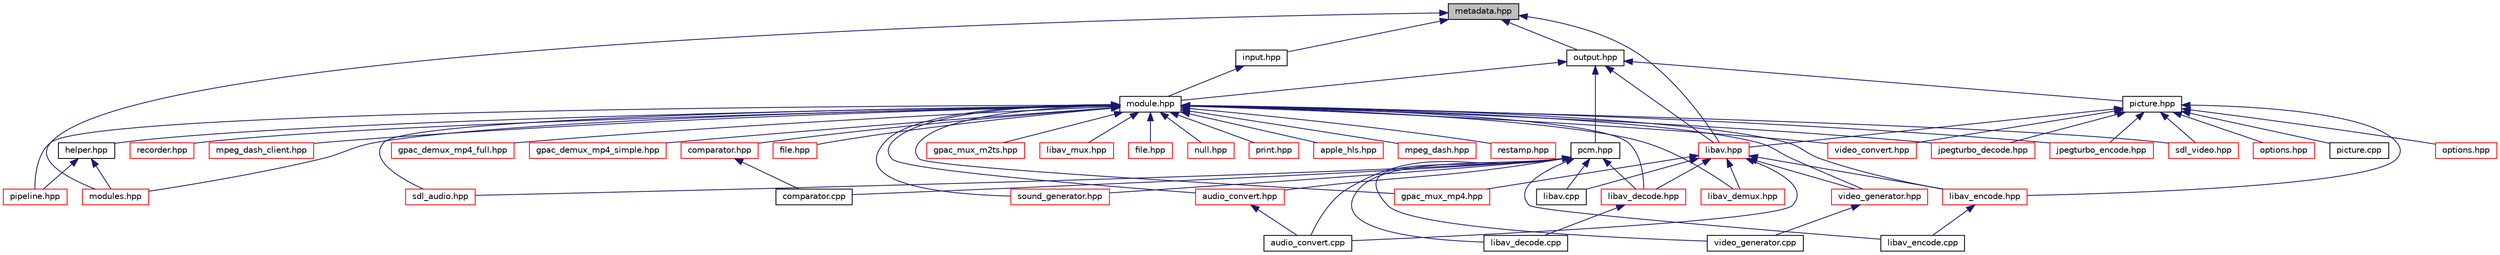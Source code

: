 digraph "metadata.hpp"
{
 // INTERACTIVE_SVG=YES
  edge [fontname="Helvetica",fontsize="10",labelfontname="Helvetica",labelfontsize="10"];
  node [fontname="Helvetica",fontsize="10",shape=record];
  Node1 [label="metadata.hpp",height=0.2,width=0.4,color="black", fillcolor="grey75", style="filled", fontcolor="black"];
  Node1 -> Node2 [dir="back",color="midnightblue",fontsize="10",style="solid",fontname="Helvetica"];
  Node2 [label="input.hpp",height=0.2,width=0.4,color="black", fillcolor="white", style="filled",URL="$input_8hpp.html"];
  Node2 -> Node3 [dir="back",color="midnightblue",fontsize="10",style="solid",fontname="Helvetica"];
  Node3 [label="module.hpp",height=0.2,width=0.4,color="black", fillcolor="white", style="filled",URL="$module_8hpp.html"];
  Node3 -> Node4 [dir="back",color="midnightblue",fontsize="10",style="solid",fontname="Helvetica"];
  Node4 [label="pipeline.hpp",height=0.2,width=0.4,color="red", fillcolor="white", style="filled",URL="$pipeline_8hpp.html"];
  Node3 -> Node5 [dir="back",color="midnightblue",fontsize="10",style="solid",fontname="Helvetica"];
  Node5 [label="helper.hpp",height=0.2,width=0.4,color="black", fillcolor="white", style="filled",URL="$lib__modules_2utils_2helper_8hpp.html"];
  Node5 -> Node4 [dir="back",color="midnightblue",fontsize="10",style="solid",fontname="Helvetica"];
  Node5 -> Node6 [dir="back",color="midnightblue",fontsize="10",style="solid",fontname="Helvetica"];
  Node6 [label="modules.hpp",height=0.2,width=0.4,color="red", fillcolor="white", style="filled",URL="$modules_8hpp.html"];
  Node3 -> Node6 [dir="back",color="midnightblue",fontsize="10",style="solid",fontname="Helvetica"];
  Node3 -> Node7 [dir="back",color="midnightblue",fontsize="10",style="solid",fontname="Helvetica"];
  Node7 [label="jpegturbo_decode.hpp",height=0.2,width=0.4,color="red", fillcolor="white", style="filled",URL="$jpegturbo__decode_8hpp.html"];
  Node3 -> Node8 [dir="back",color="midnightblue",fontsize="10",style="solid",fontname="Helvetica"];
  Node8 [label="libav_decode.hpp",height=0.2,width=0.4,color="red", fillcolor="white", style="filled",URL="$libav__decode_8hpp.html"];
  Node8 -> Node9 [dir="back",color="midnightblue",fontsize="10",style="solid",fontname="Helvetica"];
  Node9 [label="libav_decode.cpp",height=0.2,width=0.4,color="black", fillcolor="white", style="filled",URL="$libav__decode_8cpp.html"];
  Node3 -> Node10 [dir="back",color="midnightblue",fontsize="10",style="solid",fontname="Helvetica"];
  Node10 [label="gpac_demux_mp4_full.hpp",height=0.2,width=0.4,color="red", fillcolor="white", style="filled",URL="$gpac__demux__mp4__full_8hpp.html"];
  Node3 -> Node11 [dir="back",color="midnightblue",fontsize="10",style="solid",fontname="Helvetica"];
  Node11 [label="gpac_demux_mp4_simple.hpp",height=0.2,width=0.4,color="red", fillcolor="white", style="filled",URL="$gpac__demux__mp4__simple_8hpp.html"];
  Node3 -> Node12 [dir="back",color="midnightblue",fontsize="10",style="solid",fontname="Helvetica"];
  Node12 [label="libav_demux.hpp",height=0.2,width=0.4,color="red", fillcolor="white", style="filled",URL="$libav__demux_8hpp.html"];
  Node3 -> Node13 [dir="back",color="midnightblue",fontsize="10",style="solid",fontname="Helvetica"];
  Node13 [label="jpegturbo_encode.hpp",height=0.2,width=0.4,color="red", fillcolor="white", style="filled",URL="$jpegturbo__encode_8hpp.html"];
  Node3 -> Node14 [dir="back",color="midnightblue",fontsize="10",style="solid",fontname="Helvetica"];
  Node14 [label="libav_encode.hpp",height=0.2,width=0.4,color="red", fillcolor="white", style="filled",URL="$libav__encode_8hpp.html"];
  Node14 -> Node15 [dir="back",color="midnightblue",fontsize="10",style="solid",fontname="Helvetica"];
  Node15 [label="libav_encode.cpp",height=0.2,width=0.4,color="black", fillcolor="white", style="filled",URL="$libav__encode_8cpp.html"];
  Node3 -> Node16 [dir="back",color="midnightblue",fontsize="10",style="solid",fontname="Helvetica"];
  Node16 [label="file.hpp",height=0.2,width=0.4,color="red", fillcolor="white", style="filled",URL="$in_2file_8hpp.html"];
  Node3 -> Node17 [dir="back",color="midnightblue",fontsize="10",style="solid",fontname="Helvetica"];
  Node17 [label="sound_generator.hpp",height=0.2,width=0.4,color="red", fillcolor="white", style="filled",URL="$sound__generator_8hpp.html"];
  Node3 -> Node18 [dir="back",color="midnightblue",fontsize="10",style="solid",fontname="Helvetica"];
  Node18 [label="video_generator.hpp",height=0.2,width=0.4,color="red", fillcolor="white", style="filled",URL="$video__generator_8hpp.html"];
  Node18 -> Node19 [dir="back",color="midnightblue",fontsize="10",style="solid",fontname="Helvetica"];
  Node19 [label="video_generator.cpp",height=0.2,width=0.4,color="black", fillcolor="white", style="filled",URL="$video__generator_8cpp.html"];
  Node3 -> Node20 [dir="back",color="midnightblue",fontsize="10",style="solid",fontname="Helvetica"];
  Node20 [label="gpac_mux_m2ts.hpp",height=0.2,width=0.4,color="red", fillcolor="white", style="filled",URL="$gpac__mux__m2ts_8hpp.html"];
  Node3 -> Node21 [dir="back",color="midnightblue",fontsize="10",style="solid",fontname="Helvetica"];
  Node21 [label="gpac_mux_mp4.hpp",height=0.2,width=0.4,color="red", fillcolor="white", style="filled",URL="$gpac__mux__mp4_8hpp.html"];
  Node3 -> Node22 [dir="back",color="midnightblue",fontsize="10",style="solid",fontname="Helvetica"];
  Node22 [label="libav_mux.hpp",height=0.2,width=0.4,color="red", fillcolor="white", style="filled",URL="$libav__mux_8hpp.html"];
  Node3 -> Node23 [dir="back",color="midnightblue",fontsize="10",style="solid",fontname="Helvetica"];
  Node23 [label="file.hpp",height=0.2,width=0.4,color="red", fillcolor="white", style="filled",URL="$out_2file_8hpp.html"];
  Node3 -> Node24 [dir="back",color="midnightblue",fontsize="10",style="solid",fontname="Helvetica"];
  Node24 [label="null.hpp",height=0.2,width=0.4,color="red", fillcolor="white", style="filled",URL="$null_8hpp.html"];
  Node3 -> Node25 [dir="back",color="midnightblue",fontsize="10",style="solid",fontname="Helvetica"];
  Node25 [label="print.hpp",height=0.2,width=0.4,color="red", fillcolor="white", style="filled",URL="$print_8hpp.html"];
  Node3 -> Node26 [dir="back",color="midnightblue",fontsize="10",style="solid",fontname="Helvetica"];
  Node26 [label="sdl_audio.hpp",height=0.2,width=0.4,color="red", fillcolor="white", style="filled",URL="$sdl__audio_8hpp.html"];
  Node3 -> Node27 [dir="back",color="midnightblue",fontsize="10",style="solid",fontname="Helvetica"];
  Node27 [label="sdl_video.hpp",height=0.2,width=0.4,color="red", fillcolor="white", style="filled",URL="$sdl__video_8hpp.html"];
  Node3 -> Node28 [dir="back",color="midnightblue",fontsize="10",style="solid",fontname="Helvetica"];
  Node28 [label="apple_hls.hpp",height=0.2,width=0.4,color="red", fillcolor="white", style="filled",URL="$apple__hls_8hpp.html"];
  Node3 -> Node29 [dir="back",color="midnightblue",fontsize="10",style="solid",fontname="Helvetica"];
  Node29 [label="mpeg_dash.hpp",height=0.2,width=0.4,color="red", fillcolor="white", style="filled",URL="$mpeg__dash_8hpp.html"];
  Node3 -> Node30 [dir="back",color="midnightblue",fontsize="10",style="solid",fontname="Helvetica"];
  Node30 [label="audio_convert.hpp",height=0.2,width=0.4,color="red", fillcolor="white", style="filled",URL="$audio__convert_8hpp.html"];
  Node30 -> Node31 [dir="back",color="midnightblue",fontsize="10",style="solid",fontname="Helvetica"];
  Node31 [label="audio_convert.cpp",height=0.2,width=0.4,color="black", fillcolor="white", style="filled",URL="$audio__convert_8cpp.html"];
  Node3 -> Node32 [dir="back",color="midnightblue",fontsize="10",style="solid",fontname="Helvetica"];
  Node32 [label="restamp.hpp",height=0.2,width=0.4,color="red", fillcolor="white", style="filled",URL="$restamp_8hpp.html"];
  Node3 -> Node33 [dir="back",color="midnightblue",fontsize="10",style="solid",fontname="Helvetica"];
  Node33 [label="video_convert.hpp",height=0.2,width=0.4,color="red", fillcolor="white", style="filled",URL="$video__convert_8hpp.html"];
  Node3 -> Node34 [dir="back",color="midnightblue",fontsize="10",style="solid",fontname="Helvetica"];
  Node34 [label="comparator.hpp",height=0.2,width=0.4,color="red", fillcolor="white", style="filled",URL="$comparator_8hpp.html"];
  Node34 -> Node35 [dir="back",color="midnightblue",fontsize="10",style="solid",fontname="Helvetica"];
  Node35 [label="comparator.cpp",height=0.2,width=0.4,color="black", fillcolor="white", style="filled",URL="$comparator_8cpp.html"];
  Node3 -> Node36 [dir="back",color="midnightblue",fontsize="10",style="solid",fontname="Helvetica"];
  Node36 [label="recorder.hpp",height=0.2,width=0.4,color="red", fillcolor="white", style="filled",URL="$recorder_8hpp.html"];
  Node3 -> Node37 [dir="back",color="midnightblue",fontsize="10",style="solid",fontname="Helvetica"];
  Node37 [label="mpeg_dash_client.hpp",height=0.2,width=0.4,color="red", fillcolor="white", style="filled",URL="$mpeg__dash__client_8hpp.html"];
  Node1 -> Node38 [dir="back",color="midnightblue",fontsize="10",style="solid",fontname="Helvetica"];
  Node38 [label="output.hpp",height=0.2,width=0.4,color="black", fillcolor="white", style="filled",URL="$output_8hpp.html"];
  Node38 -> Node3 [dir="back",color="midnightblue",fontsize="10",style="solid",fontname="Helvetica"];
  Node38 -> Node39 [dir="back",color="midnightblue",fontsize="10",style="solid",fontname="Helvetica"];
  Node39 [label="picture.hpp",height=0.2,width=0.4,color="black", fillcolor="white", style="filled",URL="$picture_8hpp.html"];
  Node39 -> Node40 [dir="back",color="midnightblue",fontsize="10",style="solid",fontname="Helvetica"];
  Node40 [label="options.hpp",height=0.2,width=0.4,color="red", fillcolor="white", style="filled",URL="$dashcastx_2options_8hpp.html"];
  Node39 -> Node7 [dir="back",color="midnightblue",fontsize="10",style="solid",fontname="Helvetica"];
  Node39 -> Node41 [dir="back",color="midnightblue",fontsize="10",style="solid",fontname="Helvetica"];
  Node41 [label="libav.hpp",height=0.2,width=0.4,color="red", fillcolor="white", style="filled",URL="$libav_8hpp.html"];
  Node41 -> Node8 [dir="back",color="midnightblue",fontsize="10",style="solid",fontname="Helvetica"];
  Node41 -> Node12 [dir="back",color="midnightblue",fontsize="10",style="solid",fontname="Helvetica"];
  Node41 -> Node14 [dir="back",color="midnightblue",fontsize="10",style="solid",fontname="Helvetica"];
  Node41 -> Node18 [dir="back",color="midnightblue",fontsize="10",style="solid",fontname="Helvetica"];
  Node41 -> Node21 [dir="back",color="midnightblue",fontsize="10",style="solid",fontname="Helvetica"];
  Node41 -> Node42 [dir="back",color="midnightblue",fontsize="10",style="solid",fontname="Helvetica"];
  Node42 [label="libav.cpp",height=0.2,width=0.4,color="black", fillcolor="white", style="filled",URL="$libav_8cpp.html"];
  Node41 -> Node31 [dir="back",color="midnightblue",fontsize="10",style="solid",fontname="Helvetica"];
  Node39 -> Node13 [dir="back",color="midnightblue",fontsize="10",style="solid",fontname="Helvetica"];
  Node39 -> Node14 [dir="back",color="midnightblue",fontsize="10",style="solid",fontname="Helvetica"];
  Node39 -> Node27 [dir="back",color="midnightblue",fontsize="10",style="solid",fontname="Helvetica"];
  Node39 -> Node33 [dir="back",color="midnightblue",fontsize="10",style="solid",fontname="Helvetica"];
  Node39 -> Node43 [dir="back",color="midnightblue",fontsize="10",style="solid",fontname="Helvetica"];
  Node43 [label="options.hpp",height=0.2,width=0.4,color="red", fillcolor="white", style="filled",URL="$dashclient_2options_8hpp.html"];
  Node39 -> Node44 [dir="back",color="midnightblue",fontsize="10",style="solid",fontname="Helvetica"];
  Node44 [label="picture.cpp",height=0.2,width=0.4,color="black", fillcolor="white", style="filled",URL="$picture_8cpp.html"];
  Node38 -> Node41 [dir="back",color="midnightblue",fontsize="10",style="solid",fontname="Helvetica"];
  Node38 -> Node45 [dir="back",color="midnightblue",fontsize="10",style="solid",fontname="Helvetica"];
  Node45 [label="pcm.hpp",height=0.2,width=0.4,color="black", fillcolor="white", style="filled",URL="$pcm_8hpp.html"];
  Node45 -> Node8 [dir="back",color="midnightblue",fontsize="10",style="solid",fontname="Helvetica"];
  Node45 -> Node17 [dir="back",color="midnightblue",fontsize="10",style="solid",fontname="Helvetica"];
  Node45 -> Node26 [dir="back",color="midnightblue",fontsize="10",style="solid",fontname="Helvetica"];
  Node45 -> Node30 [dir="back",color="midnightblue",fontsize="10",style="solid",fontname="Helvetica"];
  Node45 -> Node42 [dir="back",color="midnightblue",fontsize="10",style="solid",fontname="Helvetica"];
  Node45 -> Node9 [dir="back",color="midnightblue",fontsize="10",style="solid",fontname="Helvetica"];
  Node45 -> Node15 [dir="back",color="midnightblue",fontsize="10",style="solid",fontname="Helvetica"];
  Node45 -> Node19 [dir="back",color="midnightblue",fontsize="10",style="solid",fontname="Helvetica"];
  Node45 -> Node31 [dir="back",color="midnightblue",fontsize="10",style="solid",fontname="Helvetica"];
  Node45 -> Node35 [dir="back",color="midnightblue",fontsize="10",style="solid",fontname="Helvetica"];
  Node1 -> Node6 [dir="back",color="midnightblue",fontsize="10",style="solid",fontname="Helvetica"];
  Node1 -> Node41 [dir="back",color="midnightblue",fontsize="10",style="solid",fontname="Helvetica"];
}
